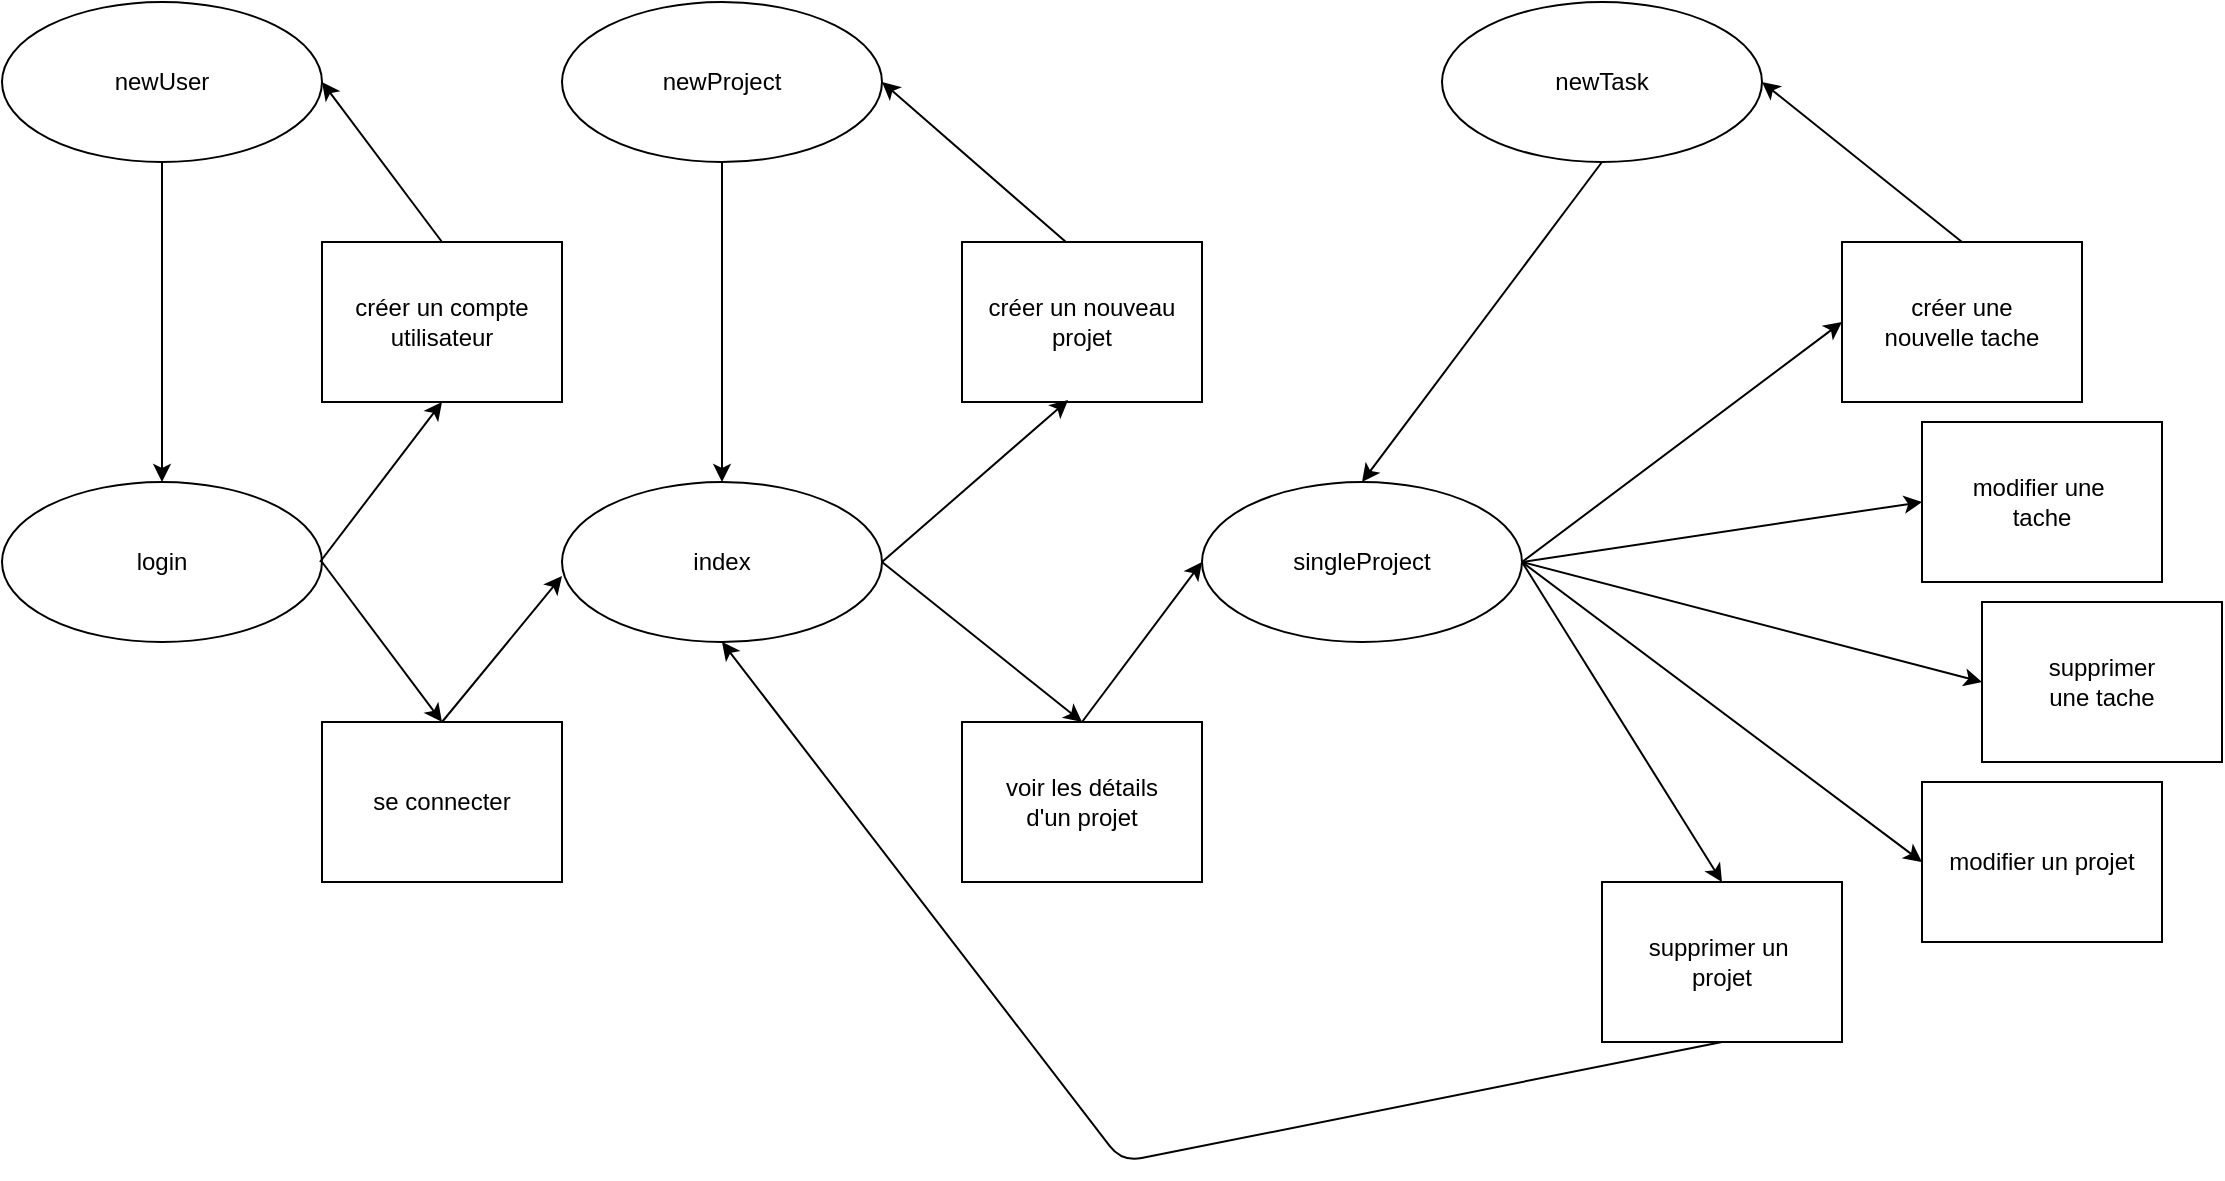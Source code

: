 <mxfile version="14.6.13" type="device"><diagram id="ApG4dRqcZKP6y7B8zMXn" name="Page-1"><mxGraphModel dx="1422" dy="822" grid="1" gridSize="10" guides="1" tooltips="1" connect="1" arrows="1" fold="1" page="1" pageScale="1" pageWidth="1169" pageHeight="827" math="0" shadow="0"><root><mxCell id="0"/><mxCell id="1" parent="0"/><mxCell id="NpQzut2jaZrQSU5rTZZa-1" value="login" style="ellipse;whiteSpace=wrap;html=1;" parent="1" vertex="1"><mxGeometry x="40" y="320" width="160" height="80" as="geometry"/></mxCell><mxCell id="NpQzut2jaZrQSU5rTZZa-2" value="index" style="ellipse;whiteSpace=wrap;html=1;" parent="1" vertex="1"><mxGeometry x="320" y="320" width="160" height="80" as="geometry"/></mxCell><mxCell id="NpQzut2jaZrQSU5rTZZa-3" value="se connecter" style="rounded=0;whiteSpace=wrap;html=1;" parent="1" vertex="1"><mxGeometry x="200" y="440" width="120" height="80" as="geometry"/></mxCell><mxCell id="NpQzut2jaZrQSU5rTZZa-4" value="créer un compte&lt;br&gt;utilisateur" style="rounded=0;whiteSpace=wrap;html=1;" parent="1" vertex="1"><mxGeometry x="200" y="200" width="120" height="80" as="geometry"/></mxCell><mxCell id="NpQzut2jaZrQSU5rTZZa-5" value="newUser" style="ellipse;whiteSpace=wrap;html=1;" parent="1" vertex="1"><mxGeometry x="40" y="80" width="160" height="80" as="geometry"/></mxCell><mxCell id="NpQzut2jaZrQSU5rTZZa-6" value="singleProject" style="ellipse;whiteSpace=wrap;html=1;" parent="1" vertex="1"><mxGeometry x="640" y="320" width="160" height="80" as="geometry"/></mxCell><mxCell id="NpQzut2jaZrQSU5rTZZa-7" value="voir les détails&lt;br&gt;d'un projet" style="rounded=0;whiteSpace=wrap;html=1;" parent="1" vertex="1"><mxGeometry x="520" y="440" width="120" height="80" as="geometry"/></mxCell><mxCell id="NpQzut2jaZrQSU5rTZZa-8" value="créer un nouveau&lt;br&gt;projet" style="rounded=0;whiteSpace=wrap;html=1;" parent="1" vertex="1"><mxGeometry x="520" y="200" width="120" height="80" as="geometry"/></mxCell><mxCell id="NpQzut2jaZrQSU5rTZZa-9" value="newProject" style="ellipse;whiteSpace=wrap;html=1;" parent="1" vertex="1"><mxGeometry x="320" y="80" width="160" height="80" as="geometry"/></mxCell><mxCell id="NpQzut2jaZrQSU5rTZZa-10" value="supprimer un&amp;nbsp;&lt;br&gt;projet" style="rounded=0;whiteSpace=wrap;html=1;" parent="1" vertex="1"><mxGeometry x="840" y="520" width="120" height="80" as="geometry"/></mxCell><mxCell id="NpQzut2jaZrQSU5rTZZa-12" value="modifier une&amp;nbsp;&lt;br&gt;tache" style="rounded=0;whiteSpace=wrap;html=1;" parent="1" vertex="1"><mxGeometry x="1000" y="290" width="120" height="80" as="geometry"/></mxCell><mxCell id="NpQzut2jaZrQSU5rTZZa-14" value="supprimer&lt;br&gt;une tache" style="rounded=0;whiteSpace=wrap;html=1;" parent="1" vertex="1"><mxGeometry x="1030" y="380" width="120" height="80" as="geometry"/></mxCell><mxCell id="NpQzut2jaZrQSU5rTZZa-15" value="créer une&lt;br&gt;nouvelle tache" style="rounded=0;whiteSpace=wrap;html=1;" parent="1" vertex="1"><mxGeometry x="960" y="200" width="120" height="80" as="geometry"/></mxCell><mxCell id="NpQzut2jaZrQSU5rTZZa-16" value="newTask" style="ellipse;whiteSpace=wrap;html=1;" parent="1" vertex="1"><mxGeometry x="760" y="80" width="160" height="80" as="geometry"/></mxCell><mxCell id="NpQzut2jaZrQSU5rTZZa-17" value="" style="endArrow=classic;html=1;entryX=0.5;entryY=1;entryDx=0;entryDy=0;" parent="1" target="NpQzut2jaZrQSU5rTZZa-4" edge="1"><mxGeometry width="50" height="50" relative="1" as="geometry"><mxPoint x="199" y="360" as="sourcePoint"/><mxPoint x="285" y="300" as="targetPoint"/></mxGeometry></mxCell><mxCell id="NpQzut2jaZrQSU5rTZZa-18" value="" style="endArrow=classic;html=1;exitX=1;exitY=0.5;exitDx=0;exitDy=0;entryX=0.5;entryY=0;entryDx=0;entryDy=0;" parent="1" source="NpQzut2jaZrQSU5rTZZa-1" target="NpQzut2jaZrQSU5rTZZa-3" edge="1"><mxGeometry width="50" height="50" relative="1" as="geometry"><mxPoint x="230" y="360" as="sourcePoint"/><mxPoint x="280" y="310" as="targetPoint"/></mxGeometry></mxCell><mxCell id="NpQzut2jaZrQSU5rTZZa-19" value="" style="endArrow=classic;html=1;exitX=0.5;exitY=0;exitDx=0;exitDy=0;entryX=0;entryY=0.588;entryDx=0;entryDy=0;entryPerimeter=0;" parent="1" source="NpQzut2jaZrQSU5rTZZa-3" target="NpQzut2jaZrQSU5rTZZa-2" edge="1"><mxGeometry width="50" height="50" relative="1" as="geometry"><mxPoint x="380" y="460" as="sourcePoint"/><mxPoint x="430" y="410" as="targetPoint"/></mxGeometry></mxCell><mxCell id="NpQzut2jaZrQSU5rTZZa-20" value="" style="endArrow=classic;html=1;exitX=0.5;exitY=0;exitDx=0;exitDy=0;entryX=1;entryY=0.5;entryDx=0;entryDy=0;" parent="1" source="NpQzut2jaZrQSU5rTZZa-4" target="NpQzut2jaZrQSU5rTZZa-5" edge="1"><mxGeometry width="50" height="50" relative="1" as="geometry"><mxPoint x="250" y="160" as="sourcePoint"/><mxPoint x="130" y="160" as="targetPoint"/></mxGeometry></mxCell><mxCell id="NpQzut2jaZrQSU5rTZZa-21" value="" style="endArrow=classic;html=1;exitX=0.5;exitY=1;exitDx=0;exitDy=0;entryX=0.5;entryY=0;entryDx=0;entryDy=0;" parent="1" source="NpQzut2jaZrQSU5rTZZa-5" target="NpQzut2jaZrQSU5rTZZa-1" edge="1"><mxGeometry width="50" height="50" relative="1" as="geometry"><mxPoint x="120" y="240" as="sourcePoint"/><mxPoint x="170" y="190" as="targetPoint"/></mxGeometry></mxCell><mxCell id="NpQzut2jaZrQSU5rTZZa-22" value="" style="endArrow=classic;html=1;exitX=1;exitY=0.5;exitDx=0;exitDy=0;entryX=0.442;entryY=0.988;entryDx=0;entryDy=0;entryPerimeter=0;" parent="1" source="NpQzut2jaZrQSU5rTZZa-2" target="NpQzut2jaZrQSU5rTZZa-8" edge="1"><mxGeometry width="50" height="50" relative="1" as="geometry"><mxPoint x="560" y="420" as="sourcePoint"/><mxPoint x="610" y="370" as="targetPoint"/></mxGeometry></mxCell><mxCell id="NpQzut2jaZrQSU5rTZZa-23" value="" style="endArrow=classic;html=1;exitX=1;exitY=0.5;exitDx=0;exitDy=0;entryX=0.5;entryY=0;entryDx=0;entryDy=0;" parent="1" source="NpQzut2jaZrQSU5rTZZa-2" target="NpQzut2jaZrQSU5rTZZa-7" edge="1"><mxGeometry width="50" height="50" relative="1" as="geometry"><mxPoint x="560" y="420" as="sourcePoint"/><mxPoint x="610" y="370" as="targetPoint"/></mxGeometry></mxCell><mxCell id="NpQzut2jaZrQSU5rTZZa-24" value="" style="endArrow=classic;html=1;entryX=0;entryY=0.5;entryDx=0;entryDy=0;" parent="1" target="NpQzut2jaZrQSU5rTZZa-6" edge="1"><mxGeometry width="50" height="50" relative="1" as="geometry"><mxPoint x="580" y="440" as="sourcePoint"/><mxPoint x="610" y="370" as="targetPoint"/></mxGeometry></mxCell><mxCell id="NpQzut2jaZrQSU5rTZZa-25" value="" style="endArrow=classic;html=1;exitX=0.433;exitY=0;exitDx=0;exitDy=0;exitPerimeter=0;entryX=1;entryY=0.5;entryDx=0;entryDy=0;" parent="1" source="NpQzut2jaZrQSU5rTZZa-8" target="NpQzut2jaZrQSU5rTZZa-9" edge="1"><mxGeometry width="50" height="50" relative="1" as="geometry"><mxPoint x="555" y="170" as="sourcePoint"/><mxPoint x="605" y="120" as="targetPoint"/></mxGeometry></mxCell><mxCell id="NpQzut2jaZrQSU5rTZZa-26" value="" style="endArrow=classic;html=1;exitX=0.5;exitY=1;exitDx=0;exitDy=0;entryX=0.5;entryY=0;entryDx=0;entryDy=0;" parent="1" source="NpQzut2jaZrQSU5rTZZa-9" target="NpQzut2jaZrQSU5rTZZa-2" edge="1"><mxGeometry width="50" height="50" relative="1" as="geometry"><mxPoint x="380" y="250" as="sourcePoint"/><mxPoint x="430" y="200" as="targetPoint"/></mxGeometry></mxCell><mxCell id="NpQzut2jaZrQSU5rTZZa-27" value="" style="endArrow=classic;html=1;exitX=1;exitY=0.5;exitDx=0;exitDy=0;entryX=0;entryY=0.5;entryDx=0;entryDy=0;" parent="1" source="NpQzut2jaZrQSU5rTZZa-6" target="NpQzut2jaZrQSU5rTZZa-12" edge="1"><mxGeometry width="50" height="50" relative="1" as="geometry"><mxPoint x="810" y="310" as="sourcePoint"/><mxPoint x="860" y="260" as="targetPoint"/></mxGeometry></mxCell><mxCell id="NpQzut2jaZrQSU5rTZZa-29" value="" style="endArrow=classic;html=1;exitX=1;exitY=0.5;exitDx=0;exitDy=0;entryX=0.5;entryY=0;entryDx=0;entryDy=0;" parent="1" source="NpQzut2jaZrQSU5rTZZa-6" edge="1" target="NpQzut2jaZrQSU5rTZZa-10"><mxGeometry width="50" height="50" relative="1" as="geometry"><mxPoint x="695" y="480" as="sourcePoint"/><mxPoint x="860" y="440" as="targetPoint"/></mxGeometry></mxCell><mxCell id="NpQzut2jaZrQSU5rTZZa-31" value="" style="endArrow=classic;html=1;exitX=0.5;exitY=1;exitDx=0;exitDy=0;entryX=0.5;entryY=1;entryDx=0;entryDy=0;" parent="1" source="NpQzut2jaZrQSU5rTZZa-10" target="NpQzut2jaZrQSU5rTZZa-2" edge="1"><mxGeometry width="50" height="50" relative="1" as="geometry"><mxPoint x="835" y="620" as="sourcePoint"/><mxPoint x="560" y="640" as="targetPoint"/><Array as="points"><mxPoint x="600" y="660"/></Array></mxGeometry></mxCell><mxCell id="NpQzut2jaZrQSU5rTZZa-33" value="" style="endArrow=classic;html=1;entryX=0;entryY=0.5;entryDx=0;entryDy=0;exitX=1;exitY=0.5;exitDx=0;exitDy=0;" parent="1" source="NpQzut2jaZrQSU5rTZZa-6" target="NpQzut2jaZrQSU5rTZZa-14" edge="1"><mxGeometry width="50" height="50" relative="1" as="geometry"><mxPoint x="1080" y="400" as="sourcePoint"/><mxPoint x="1000" y="414" as="targetPoint"/></mxGeometry></mxCell><mxCell id="NpQzut2jaZrQSU5rTZZa-34" value="" style="endArrow=classic;html=1;exitX=1;exitY=0.5;exitDx=0;exitDy=0;entryX=0;entryY=0.5;entryDx=0;entryDy=0;" parent="1" source="NpQzut2jaZrQSU5rTZZa-6" target="NpQzut2jaZrQSU5rTZZa-15" edge="1"><mxGeometry width="50" height="50" relative="1" as="geometry"><mxPoint x="940" y="280" as="sourcePoint"/><mxPoint x="990" y="230" as="targetPoint"/></mxGeometry></mxCell><mxCell id="NpQzut2jaZrQSU5rTZZa-35" value="" style="endArrow=classic;html=1;exitX=0.5;exitY=0;exitDx=0;exitDy=0;entryX=1;entryY=0.5;entryDx=0;entryDy=0;" parent="1" source="NpQzut2jaZrQSU5rTZZa-15" target="NpQzut2jaZrQSU5rTZZa-16" edge="1"><mxGeometry width="50" height="50" relative="1" as="geometry"><mxPoint x="1010" y="160" as="sourcePoint"/><mxPoint x="920" y="130" as="targetPoint"/></mxGeometry></mxCell><mxCell id="NpQzut2jaZrQSU5rTZZa-36" value="" style="endArrow=classic;html=1;exitX=0.5;exitY=1;exitDx=0;exitDy=0;entryX=0.5;entryY=0;entryDx=0;entryDy=0;" parent="1" source="NpQzut2jaZrQSU5rTZZa-16" target="NpQzut2jaZrQSU5rTZZa-6" edge="1"><mxGeometry width="50" height="50" relative="1" as="geometry"><mxPoint x="900" y="240" as="sourcePoint"/><mxPoint x="950" y="190" as="targetPoint"/></mxGeometry></mxCell><mxCell id="PsumxLBA8xH9LdrIqt70-1" value="modifier un projet" style="rounded=0;whiteSpace=wrap;html=1;" vertex="1" parent="1"><mxGeometry x="1000" y="470" width="120" height="80" as="geometry"/></mxCell><mxCell id="PsumxLBA8xH9LdrIqt70-2" value="" style="endArrow=classic;html=1;entryX=0;entryY=0.5;entryDx=0;entryDy=0;exitX=1;exitY=0.5;exitDx=0;exitDy=0;" edge="1" parent="1" source="NpQzut2jaZrQSU5rTZZa-6" target="PsumxLBA8xH9LdrIqt70-1"><mxGeometry width="50" height="50" relative="1" as="geometry"><mxPoint x="900" y="610" as="sourcePoint"/><mxPoint x="950" y="560" as="targetPoint"/></mxGeometry></mxCell></root></mxGraphModel></diagram></mxfile>
